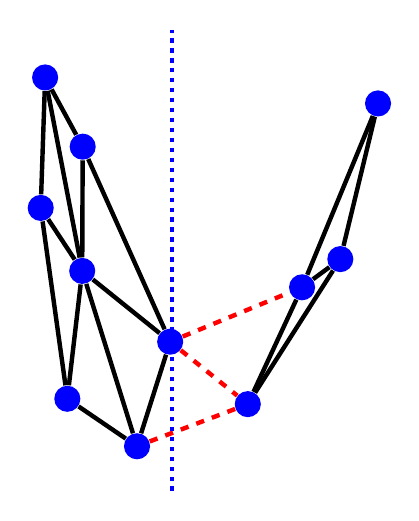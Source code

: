 \node (n1) at (-1.669,0.758) [circle,fill=blue] {};
\node (n2) at (-1.142,-0.042) [circle,fill=blue] {};
\node (n3) at (-1.613,2.415) [circle,fill=blue] {};
\node (n4) at (-1.136,1.536) [circle,fill=blue] {};
\node (n5) at (-0.025,-0.941) [circle,fill=blue] {};
\node (n6) at (-1.331,-1.666) [circle,fill=blue] {};
\node (n7) at (-0.446,-2.269) [circle,fill=blue] {};
\node (n8) at (0.961,-1.734) [circle,fill=blue] {};
\node (n9) at (1.65,-0.25) [circle,fill=blue] {};
\node (n10) at (2.136,0.108) [circle,fill=blue] {};
\node (n11) at (2.615,2.085) [circle,fill=blue] {};
\draw[    ultra thick       ] (n1) -- (n2);
\draw[    ultra thick       ] (n1) -- (n3);
\draw[    ultra thick       ] (n1) -- (n6);
\draw[    ultra thick       ] (n2) -- (n3);
\draw[    ultra thick       ] (n2) -- (n4);
\draw[    ultra thick       ] (n2) -- (n5);
\draw[    ultra thick       ] (n2) -- (n6);
\draw[    ultra thick       ] (n2) -- (n7);
\draw[    ultra thick       ] (n3) -- (n4);
\draw[    ultra thick       ] (n4) -- (n5);
\draw[    ultra thick       ] (n5) -- (n7);
\draw[red,ultra thick,dashed] (n5) -- (n8);
\draw[red,ultra thick,dashed] (n5) -- (n9);
\draw[    ultra thick       ] (n6) -- (n7);
\draw[red,ultra thick,dashed] (n7) -- (n8);
\draw[    ultra thick       ] (n8) -- (n9);
\draw[    ultra thick       ] (n8) -- (n10);
\draw[    ultra thick       ] (n9) -- (n10);
\draw[    ultra thick       ] (n9) -- (n11);
\draw[    ultra thick       ] (n10) -- (n11);
\draw[blue, ultra thick,dotted] (0,-2.836) -- (0,3.019);
